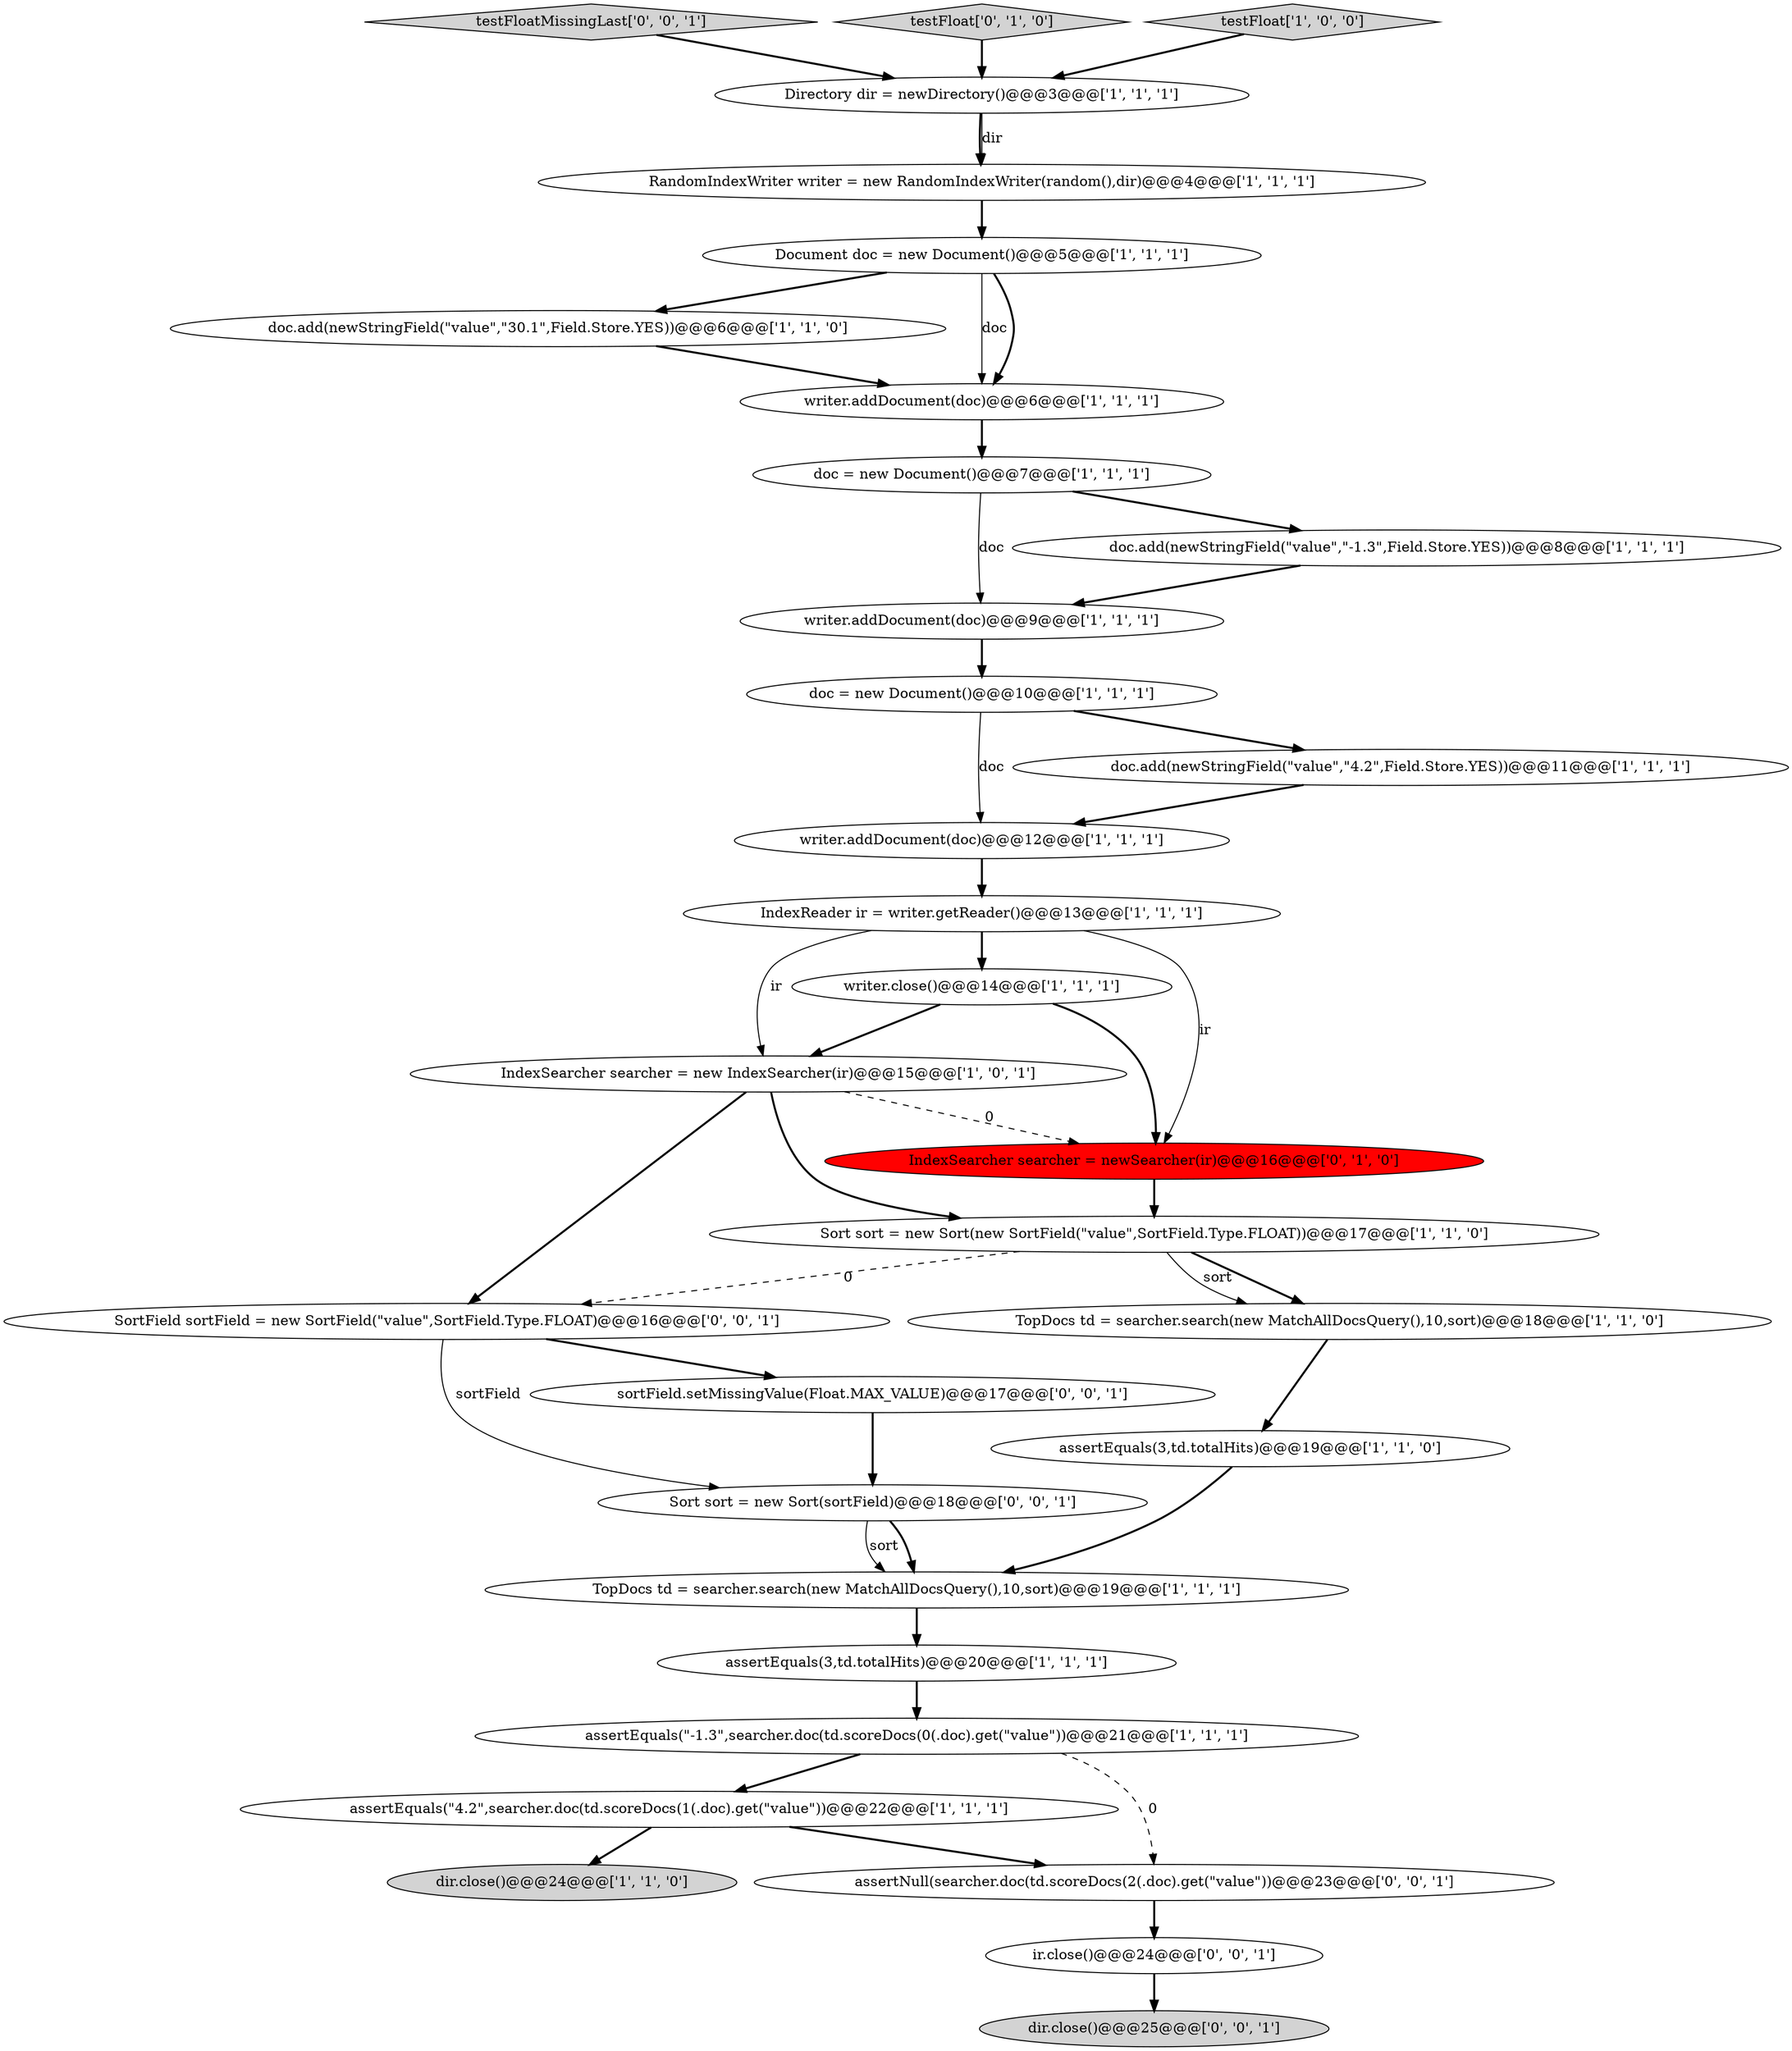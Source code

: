 digraph {
4 [style = filled, label = "writer.addDocument(doc)@@@12@@@['1', '1', '1']", fillcolor = white, shape = ellipse image = "AAA0AAABBB1BBB"];
5 [style = filled, label = "assertEquals(3,td.totalHits)@@@19@@@['1', '1', '0']", fillcolor = white, shape = ellipse image = "AAA0AAABBB1BBB"];
2 [style = filled, label = "RandomIndexWriter writer = new RandomIndexWriter(random(),dir)@@@4@@@['1', '1', '1']", fillcolor = white, shape = ellipse image = "AAA0AAABBB1BBB"];
16 [style = filled, label = "writer.close()@@@14@@@['1', '1', '1']", fillcolor = white, shape = ellipse image = "AAA0AAABBB1BBB"];
1 [style = filled, label = "dir.close()@@@24@@@['1', '1', '0']", fillcolor = lightgray, shape = ellipse image = "AAA0AAABBB1BBB"];
7 [style = filled, label = "IndexSearcher searcher = new IndexSearcher(ir)@@@15@@@['1', '0', '1']", fillcolor = white, shape = ellipse image = "AAA0AAABBB1BBB"];
24 [style = filled, label = "IndexSearcher searcher = newSearcher(ir)@@@16@@@['0', '1', '0']", fillcolor = red, shape = ellipse image = "AAA1AAABBB2BBB"];
20 [style = filled, label = "assertEquals(\"4.2\",searcher.doc(td.scoreDocs(1(.doc).get(\"value\"))@@@22@@@['1', '1', '1']", fillcolor = white, shape = ellipse image = "AAA0AAABBB1BBB"];
21 [style = filled, label = "Document doc = new Document()@@@5@@@['1', '1', '1']", fillcolor = white, shape = ellipse image = "AAA0AAABBB1BBB"];
30 [style = filled, label = "sortField.setMissingValue(Float.MAX_VALUE)@@@17@@@['0', '0', '1']", fillcolor = white, shape = ellipse image = "AAA0AAABBB3BBB"];
31 [style = filled, label = "testFloatMissingLast['0', '0', '1']", fillcolor = lightgray, shape = diamond image = "AAA0AAABBB3BBB"];
0 [style = filled, label = "assertEquals(3,td.totalHits)@@@20@@@['1', '1', '1']", fillcolor = white, shape = ellipse image = "AAA0AAABBB1BBB"];
26 [style = filled, label = "ir.close()@@@24@@@['0', '0', '1']", fillcolor = white, shape = ellipse image = "AAA0AAABBB3BBB"];
3 [style = filled, label = "writer.addDocument(doc)@@@9@@@['1', '1', '1']", fillcolor = white, shape = ellipse image = "AAA0AAABBB1BBB"];
9 [style = filled, label = "doc.add(newStringField(\"value\",\"30.1\",Field.Store.YES))@@@6@@@['1', '1', '0']", fillcolor = white, shape = ellipse image = "AAA0AAABBB1BBB"];
23 [style = filled, label = "testFloat['0', '1', '0']", fillcolor = lightgray, shape = diamond image = "AAA0AAABBB2BBB"];
17 [style = filled, label = "Sort sort = new Sort(new SortField(\"value\",SortField.Type.FLOAT))@@@17@@@['1', '1', '0']", fillcolor = white, shape = ellipse image = "AAA0AAABBB1BBB"];
14 [style = filled, label = "TopDocs td = searcher.search(new MatchAllDocsQuery(),10,sort)@@@19@@@['1', '1', '1']", fillcolor = white, shape = ellipse image = "AAA0AAABBB1BBB"];
13 [style = filled, label = "doc.add(newStringField(\"value\",\"4.2\",Field.Store.YES))@@@11@@@['1', '1', '1']", fillcolor = white, shape = ellipse image = "AAA0AAABBB1BBB"];
8 [style = filled, label = "TopDocs td = searcher.search(new MatchAllDocsQuery(),10,sort)@@@18@@@['1', '1', '0']", fillcolor = white, shape = ellipse image = "AAA0AAABBB1BBB"];
18 [style = filled, label = "doc = new Document()@@@7@@@['1', '1', '1']", fillcolor = white, shape = ellipse image = "AAA0AAABBB1BBB"];
29 [style = filled, label = "assertNull(searcher.doc(td.scoreDocs(2(.doc).get(\"value\"))@@@23@@@['0', '0', '1']", fillcolor = white, shape = ellipse image = "AAA0AAABBB3BBB"];
10 [style = filled, label = "Directory dir = newDirectory()@@@3@@@['1', '1', '1']", fillcolor = white, shape = ellipse image = "AAA0AAABBB1BBB"];
12 [style = filled, label = "writer.addDocument(doc)@@@6@@@['1', '1', '1']", fillcolor = white, shape = ellipse image = "AAA0AAABBB1BBB"];
15 [style = filled, label = "IndexReader ir = writer.getReader()@@@13@@@['1', '1', '1']", fillcolor = white, shape = ellipse image = "AAA0AAABBB1BBB"];
6 [style = filled, label = "doc.add(newStringField(\"value\",\"-1.3\",Field.Store.YES))@@@8@@@['1', '1', '1']", fillcolor = white, shape = ellipse image = "AAA0AAABBB1BBB"];
25 [style = filled, label = "dir.close()@@@25@@@['0', '0', '1']", fillcolor = lightgray, shape = ellipse image = "AAA0AAABBB3BBB"];
27 [style = filled, label = "Sort sort = new Sort(sortField)@@@18@@@['0', '0', '1']", fillcolor = white, shape = ellipse image = "AAA0AAABBB3BBB"];
28 [style = filled, label = "SortField sortField = new SortField(\"value\",SortField.Type.FLOAT)@@@16@@@['0', '0', '1']", fillcolor = white, shape = ellipse image = "AAA0AAABBB3BBB"];
19 [style = filled, label = "doc = new Document()@@@10@@@['1', '1', '1']", fillcolor = white, shape = ellipse image = "AAA0AAABBB1BBB"];
11 [style = filled, label = "assertEquals(\"-1.3\",searcher.doc(td.scoreDocs(0(.doc).get(\"value\"))@@@21@@@['1', '1', '1']", fillcolor = white, shape = ellipse image = "AAA0AAABBB1BBB"];
22 [style = filled, label = "testFloat['1', '0', '0']", fillcolor = lightgray, shape = diamond image = "AAA0AAABBB1BBB"];
17->8 [style = bold, label=""];
6->3 [style = bold, label=""];
21->12 [style = solid, label="doc"];
11->20 [style = bold, label=""];
17->8 [style = solid, label="sort"];
7->17 [style = bold, label=""];
27->14 [style = bold, label=""];
28->30 [style = bold, label=""];
20->29 [style = bold, label=""];
16->24 [style = bold, label=""];
26->25 [style = bold, label=""];
4->15 [style = bold, label=""];
30->27 [style = bold, label=""];
16->7 [style = bold, label=""];
11->29 [style = dashed, label="0"];
0->11 [style = bold, label=""];
18->3 [style = solid, label="doc"];
5->14 [style = bold, label=""];
20->1 [style = bold, label=""];
15->16 [style = bold, label=""];
15->7 [style = solid, label="ir"];
29->26 [style = bold, label=""];
21->12 [style = bold, label=""];
17->28 [style = dashed, label="0"];
27->14 [style = solid, label="sort"];
28->27 [style = solid, label="sortField"];
15->24 [style = solid, label="ir"];
21->9 [style = bold, label=""];
19->13 [style = bold, label=""];
19->4 [style = solid, label="doc"];
3->19 [style = bold, label=""];
8->5 [style = bold, label=""];
18->6 [style = bold, label=""];
14->0 [style = bold, label=""];
2->21 [style = bold, label=""];
7->28 [style = bold, label=""];
31->10 [style = bold, label=""];
7->24 [style = dashed, label="0"];
24->17 [style = bold, label=""];
12->18 [style = bold, label=""];
22->10 [style = bold, label=""];
23->10 [style = bold, label=""];
10->2 [style = bold, label=""];
10->2 [style = solid, label="dir"];
9->12 [style = bold, label=""];
13->4 [style = bold, label=""];
}
